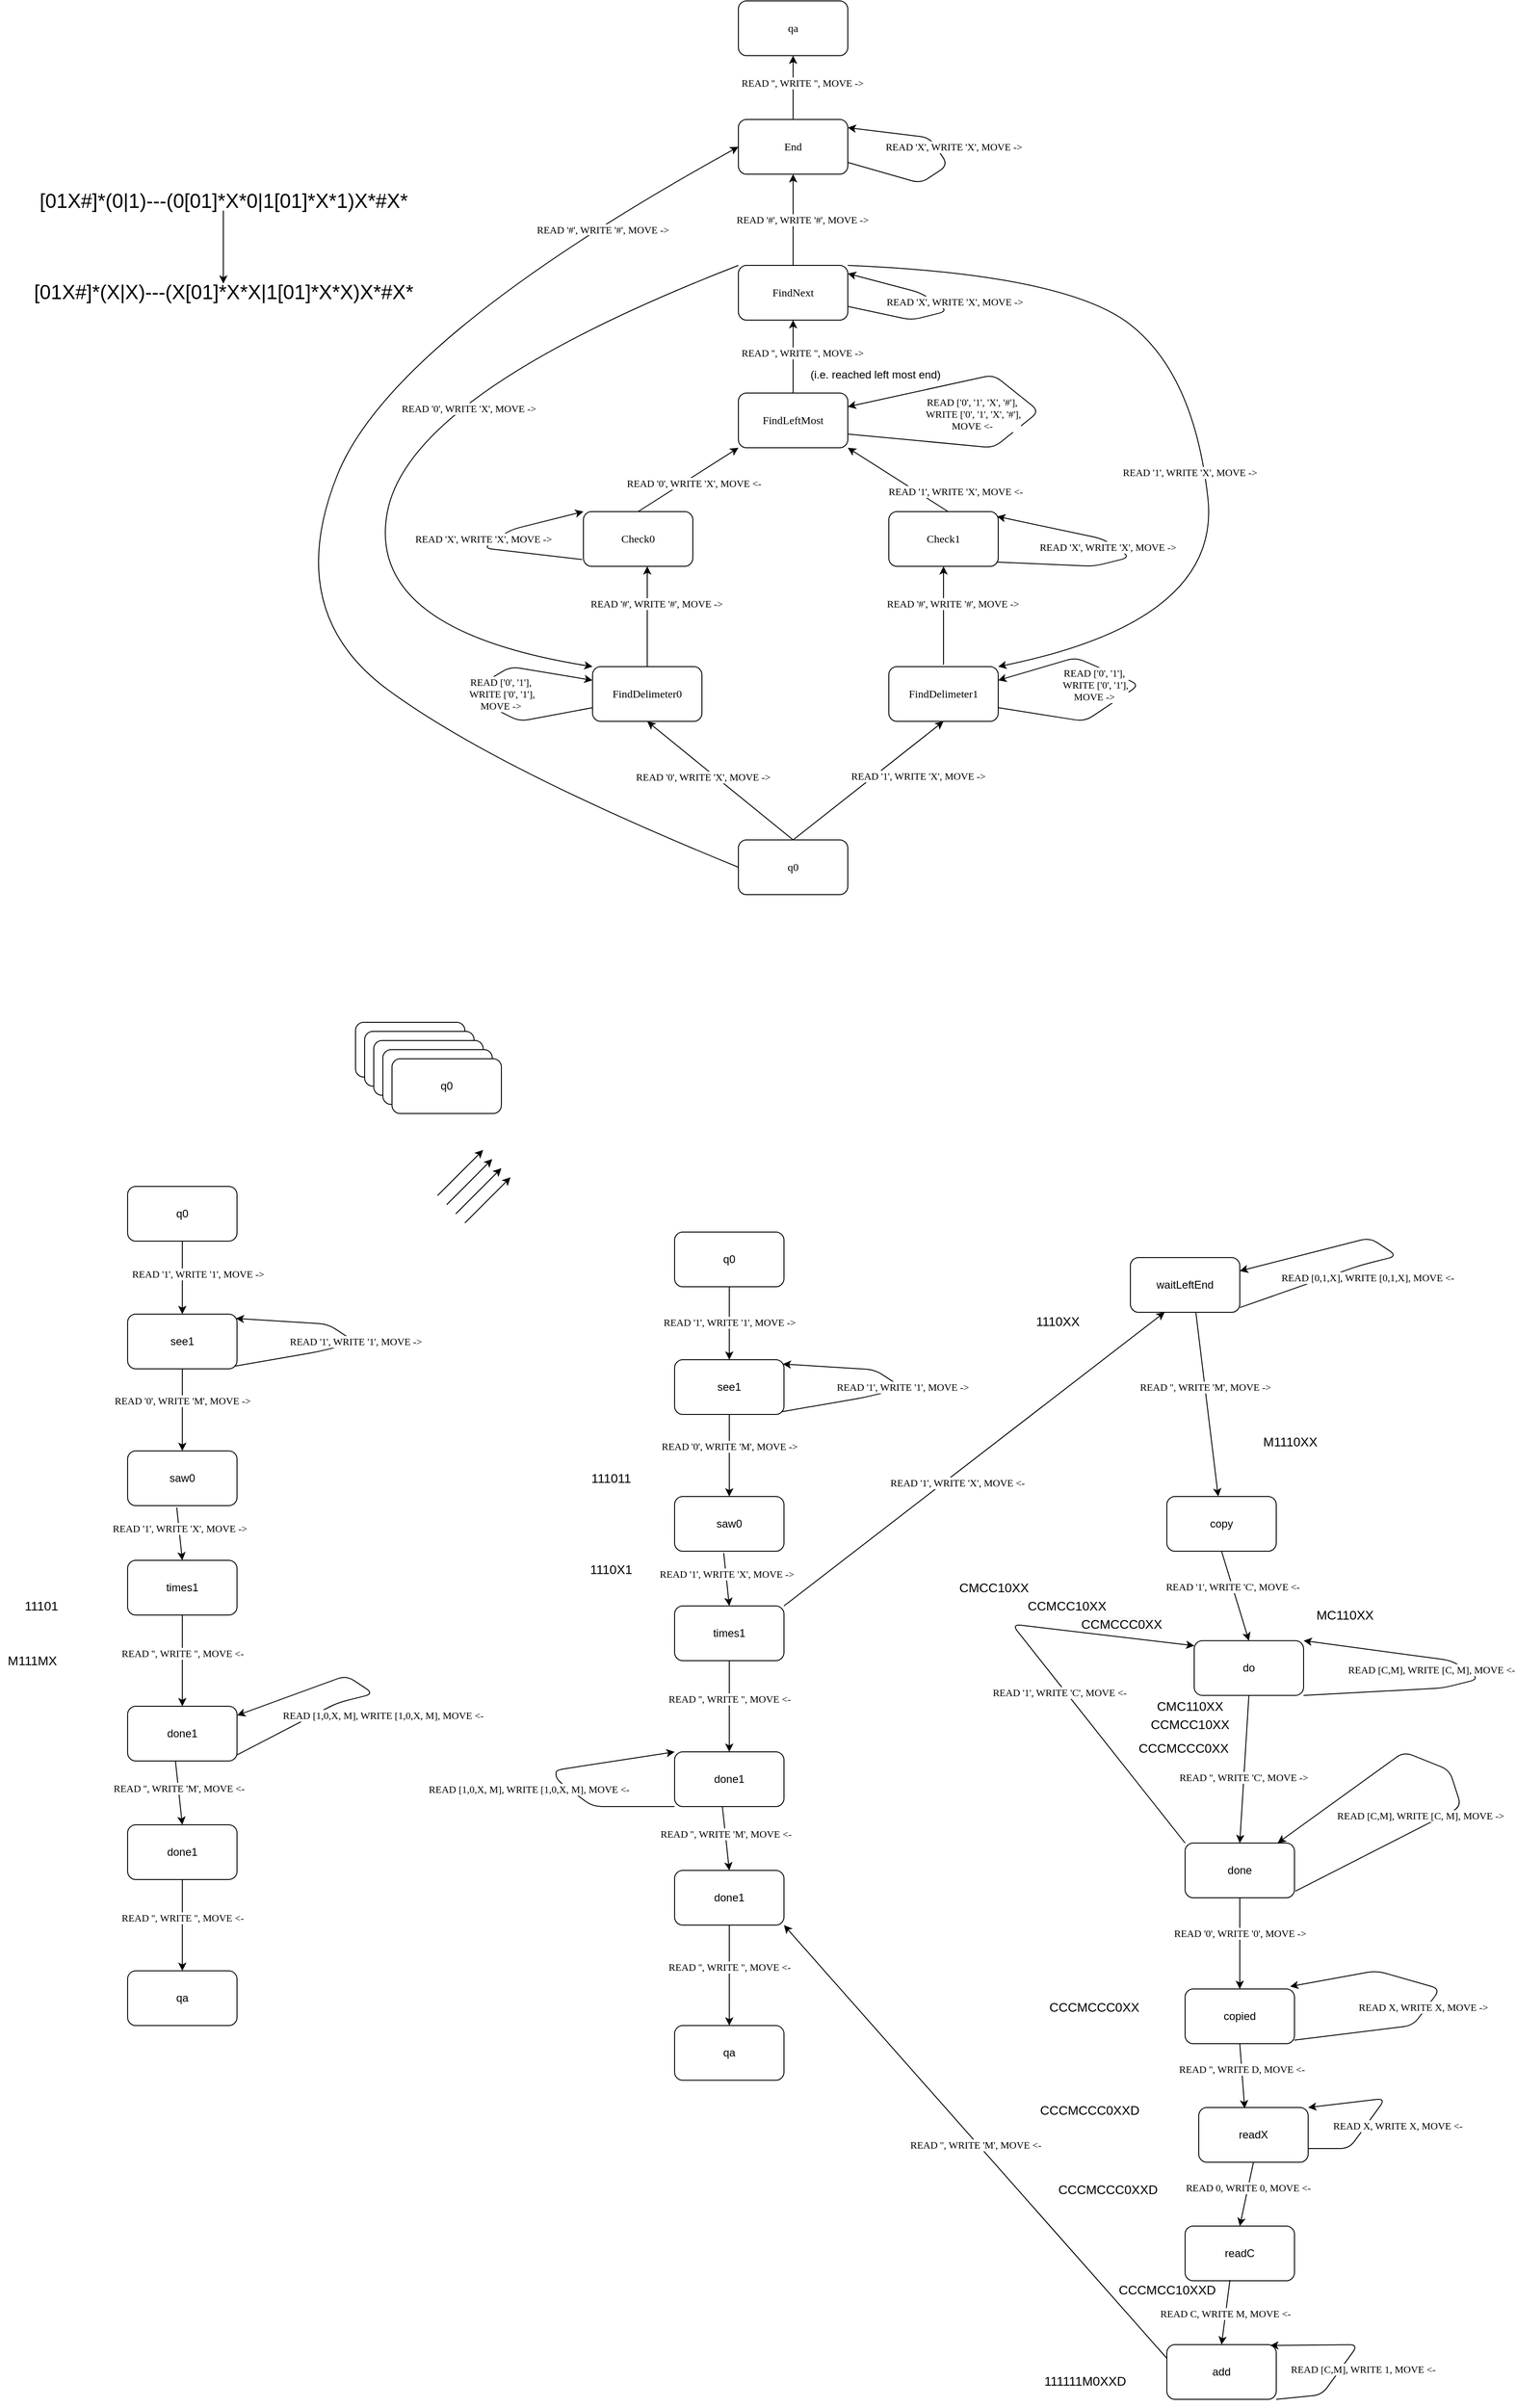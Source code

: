 <mxfile version="13.0.4" type="device"><diagram id="DDsUkFVLvAMPGCX2u9fw" name="Page-1"><mxGraphModel dx="2593" dy="1404" grid="1" gridSize="10" guides="1" tooltips="1" connect="1" arrows="1" fold="1" page="1" pageScale="1" pageWidth="850" pageHeight="1100" math="0" shadow="0"><root><mxCell id="0"/><mxCell id="1" parent="0"/><mxCell id="Tp_WeTMlj7UnCo23GEyF-49" value="&lt;font face=&quot;Lucida Console&quot;&gt;q0&lt;/font&gt;" style="rounded=1;whiteSpace=wrap;html=1;" parent="1" vertex="1"><mxGeometry x="80" y="980" width="120" height="60" as="geometry"/></mxCell><mxCell id="Tp_WeTMlj7UnCo23GEyF-50" value="" style="endArrow=classic;html=1;entryX=0.5;entryY=1;entryDx=0;entryDy=0;exitX=0.5;exitY=0;exitDx=0;exitDy=0;" parent="1" source="Tp_WeTMlj7UnCo23GEyF-49" target="Tp_WeTMlj7UnCo23GEyF-97" edge="1"><mxGeometry width="50" height="50" relative="1" as="geometry"><mxPoint x="150" y="1040" as="sourcePoint"/><mxPoint x="530" y="180" as="targetPoint"/></mxGeometry></mxCell><mxCell id="Tp_WeTMlj7UnCo23GEyF-51" value="&lt;span style=&quot;font-family: &amp;#34;lucida console&amp;#34;&quot;&gt;READ '0', WRITE 'X', MOVE -&amp;gt;&lt;/span&gt;" style="edgeLabel;html=1;align=center;verticalAlign=middle;resizable=0;points=[];" parent="Tp_WeTMlj7UnCo23GEyF-50" vertex="1" connectable="0"><mxGeometry x="0.457" y="1" relative="1" as="geometry"><mxPoint x="17.53" y="24.96" as="offset"/></mxGeometry></mxCell><mxCell id="Tp_WeTMlj7UnCo23GEyF-54" value="" style="endArrow=classic;html=1;entryX=0.5;entryY=1;entryDx=0;entryDy=0;" parent="1" target="Tp_WeTMlj7UnCo23GEyF-60" edge="1"><mxGeometry width="50" height="50" relative="1" as="geometry"><mxPoint x="305" y="788" as="sourcePoint"/><mxPoint x="298" y="690" as="targetPoint"/></mxGeometry></mxCell><mxCell id="Tp_WeTMlj7UnCo23GEyF-55" value="&lt;font face=&quot;Lucida Console&quot;&gt;READ '#', WRITE '#', MOVE -&amp;gt;&lt;/font&gt;" style="edgeLabel;html=1;align=center;verticalAlign=middle;resizable=0;points=[];" parent="Tp_WeTMlj7UnCo23GEyF-54" vertex="1" connectable="0"><mxGeometry x="0.457" y="1" relative="1" as="geometry"><mxPoint x="11" y="11" as="offset"/></mxGeometry></mxCell><mxCell id="Tp_WeTMlj7UnCo23GEyF-56" value="&lt;font face=&quot;Lucida Console&quot;&gt;FindDelimeter1&lt;/font&gt;" style="rounded=1;whiteSpace=wrap;html=1;" parent="1" vertex="1"><mxGeometry x="245" y="790" width="120" height="60" as="geometry"/></mxCell><mxCell id="Tp_WeTMlj7UnCo23GEyF-57" value="&lt;font face=&quot;Lucida Console&quot;&gt;Check0&lt;/font&gt;" style="rounded=1;whiteSpace=wrap;html=1;" parent="1" vertex="1"><mxGeometry x="-90" y="620" width="120" height="60" as="geometry"/></mxCell><mxCell id="Tp_WeTMlj7UnCo23GEyF-58" value="" style="endArrow=classic;html=1;entryX=0;entryY=1;entryDx=0;entryDy=0;exitX=0.5;exitY=0;exitDx=0;exitDy=0;" parent="1" source="Tp_WeTMlj7UnCo23GEyF-57" target="Tp_WeTMlj7UnCo23GEyF-79" edge="1"><mxGeometry width="50" height="50" relative="1" as="geometry"><mxPoint x="185" y="710" as="sourcePoint"/><mxPoint x="165" y="690" as="targetPoint"/></mxGeometry></mxCell><mxCell id="Tp_WeTMlj7UnCo23GEyF-59" value="&lt;font face=&quot;Lucida Console&quot;&gt;READ '0', WRITE 'X', MOVE &amp;lt;-&lt;/font&gt;" style="edgeLabel;html=1;align=center;verticalAlign=middle;resizable=0;points=[];" parent="Tp_WeTMlj7UnCo23GEyF-58" vertex="1" connectable="0"><mxGeometry x="0.457" y="1" relative="1" as="geometry"><mxPoint x="-19.04" y="20.73" as="offset"/></mxGeometry></mxCell><mxCell id="Tp_WeTMlj7UnCo23GEyF-60" value="&lt;font face=&quot;Lucida Console&quot;&gt;Check1&lt;/font&gt;" style="rounded=1;whiteSpace=wrap;html=1;" parent="1" vertex="1"><mxGeometry x="245" y="620" width="120" height="60" as="geometry"/></mxCell><mxCell id="Tp_WeTMlj7UnCo23GEyF-61" value="&lt;font face=&quot;Lucida Console&quot;&gt;qa&lt;/font&gt;" style="rounded=1;whiteSpace=wrap;html=1;" parent="1" vertex="1"><mxGeometry x="80" y="60" width="120" height="60" as="geometry"/></mxCell><mxCell id="Tp_WeTMlj7UnCo23GEyF-62" value="" style="endArrow=classic;html=1;entryX=0.5;entryY=1;entryDx=0;entryDy=0;exitX=0.5;exitY=0;exitDx=0;exitDy=0;" parent="1" source="Tp_WeTMlj7UnCo23GEyF-64" target="Tp_WeTMlj7UnCo23GEyF-61" edge="1"><mxGeometry width="50" height="50" relative="1" as="geometry"><mxPoint x="150" y="170" as="sourcePoint"/><mxPoint x="130" y="150" as="targetPoint"/></mxGeometry></mxCell><mxCell id="Tp_WeTMlj7UnCo23GEyF-63" value="&lt;font face=&quot;Lucida Console&quot;&gt;READ '', WRITE '', MOVE -&amp;gt;&lt;/font&gt;" style="edgeLabel;html=1;align=center;verticalAlign=middle;resizable=0;points=[];" parent="Tp_WeTMlj7UnCo23GEyF-62" vertex="1" connectable="0"><mxGeometry x="0.457" y="1" relative="1" as="geometry"><mxPoint x="11" y="11" as="offset"/></mxGeometry></mxCell><mxCell id="Tp_WeTMlj7UnCo23GEyF-64" value="&lt;font face=&quot;Lucida Console&quot;&gt;End&lt;/font&gt;" style="rounded=1;whiteSpace=wrap;html=1;" parent="1" vertex="1"><mxGeometry x="80" y="190" width="120" height="60" as="geometry"/></mxCell><mxCell id="Tp_WeTMlj7UnCo23GEyF-71" value="" style="endArrow=classic;html=1;entryX=1;entryY=0.15;entryDx=0;entryDy=0;entryPerimeter=0;" parent="1" source="Tp_WeTMlj7UnCo23GEyF-64" target="Tp_WeTMlj7UnCo23GEyF-64" edge="1"><mxGeometry width="50" height="50" relative="1" as="geometry"><mxPoint x="210" y="240" as="sourcePoint"/><mxPoint x="320" y="190" as="targetPoint"/><Array as="points"><mxPoint x="280" y="260"/><mxPoint x="310" y="240"/><mxPoint x="290" y="210"/></Array></mxGeometry></mxCell><mxCell id="Tp_WeTMlj7UnCo23GEyF-72" value="&lt;font face=&quot;Lucida Console&quot;&gt;READ 'X', WRITE 'X', MOVE -&amp;gt;&lt;/font&gt;" style="edgeLabel;html=1;align=center;verticalAlign=middle;resizable=0;points=[];" parent="Tp_WeTMlj7UnCo23GEyF-71" vertex="1" connectable="0"><mxGeometry x="0.457" y="1" relative="1" as="geometry"><mxPoint x="49.33" y="11.65" as="offset"/></mxGeometry></mxCell><mxCell id="Tp_WeTMlj7UnCo23GEyF-73" value="&lt;font face=&quot;Lucida Console&quot;&gt;FindNext&lt;/font&gt;" style="rounded=1;whiteSpace=wrap;html=1;" parent="1" vertex="1"><mxGeometry x="80" y="350" width="120" height="60" as="geometry"/></mxCell><mxCell id="Tp_WeTMlj7UnCo23GEyF-74" value="" style="endArrow=classic;html=1;entryX=1;entryY=0.15;entryDx=0;entryDy=0;entryPerimeter=0;exitX=1;exitY=0.75;exitDx=0;exitDy=0;" parent="1" source="Tp_WeTMlj7UnCo23GEyF-73" target="Tp_WeTMlj7UnCo23GEyF-73" edge="1"><mxGeometry width="50" height="50" relative="1" as="geometry"><mxPoint x="210" y="400" as="sourcePoint"/><mxPoint x="320" y="350" as="targetPoint"/><Array as="points"><mxPoint x="270" y="410"/><mxPoint x="310" y="400"/><mxPoint x="280" y="380"/></Array></mxGeometry></mxCell><mxCell id="Tp_WeTMlj7UnCo23GEyF-75" value="&lt;font face=&quot;Lucida Console&quot;&gt;READ 'X', WRITE 'X', MOVE -&amp;gt;&lt;/font&gt;" style="edgeLabel;html=1;align=center;verticalAlign=middle;resizable=0;points=[];" parent="Tp_WeTMlj7UnCo23GEyF-74" vertex="1" connectable="0"><mxGeometry x="0.457" y="1" relative="1" as="geometry"><mxPoint x="55.78" y="13.69" as="offset"/></mxGeometry></mxCell><mxCell id="Tp_WeTMlj7UnCo23GEyF-76" value="" style="endArrow=classic;html=1;entryX=0.5;entryY=1;entryDx=0;entryDy=0;exitX=0.5;exitY=0;exitDx=0;exitDy=0;" parent="1" source="Tp_WeTMlj7UnCo23GEyF-73" target="Tp_WeTMlj7UnCo23GEyF-64" edge="1"><mxGeometry width="50" height="50" relative="1" as="geometry"><mxPoint x="149.5" y="340" as="sourcePoint"/><mxPoint x="149.5" y="270" as="targetPoint"/></mxGeometry></mxCell><mxCell id="Tp_WeTMlj7UnCo23GEyF-77" value="&lt;font face=&quot;Lucida Console&quot;&gt;READ '#', WRITE '#', MOVE -&amp;gt;&lt;/font&gt;" style="edgeLabel;html=1;align=center;verticalAlign=middle;resizable=0;points=[];" parent="Tp_WeTMlj7UnCo23GEyF-76" vertex="1" connectable="0"><mxGeometry x="0.457" y="1" relative="1" as="geometry"><mxPoint x="11" y="23" as="offset"/></mxGeometry></mxCell><mxCell id="Tp_WeTMlj7UnCo23GEyF-90" value="" style="edgeStyle=orthogonalEdgeStyle;rounded=0;orthogonalLoop=1;jettySize=auto;html=1;" parent="1" source="Tp_WeTMlj7UnCo23GEyF-78" target="Tp_WeTMlj7UnCo23GEyF-89" edge="1"><mxGeometry relative="1" as="geometry"/></mxCell><mxCell id="Tp_WeTMlj7UnCo23GEyF-78" value="&lt;font style=&quot;font-size: 22px&quot;&gt;[01X#]*(0|1)---(0[01]*X*0|1[01]*X*1)X*#X*&lt;/font&gt;" style="text;html=1;align=center;verticalAlign=middle;resizable=0;points=[];autosize=1;" parent="1" vertex="1"><mxGeometry x="-695" y="270" width="420" height="20" as="geometry"/></mxCell><mxCell id="Tp_WeTMlj7UnCo23GEyF-89" value="&lt;font style=&quot;font-size: 22px&quot;&gt;[01X#]*(X|X)---(X[01]*X*X|1[01]*X*X)X*#X*&lt;/font&gt;" style="text;html=1;align=center;verticalAlign=middle;resizable=0;points=[];autosize=1;" parent="1" vertex="1"><mxGeometry x="-700" y="370" width="430" height="20" as="geometry"/></mxCell><mxCell id="Tp_WeTMlj7UnCo23GEyF-79" value="&lt;font face=&quot;Lucida Console&quot;&gt;FindLeftMost&lt;/font&gt;" style="rounded=1;whiteSpace=wrap;html=1;" parent="1" vertex="1"><mxGeometry x="80" y="490" width="120" height="60" as="geometry"/></mxCell><mxCell id="Tp_WeTMlj7UnCo23GEyF-80" value="" style="endArrow=classic;html=1;entryX=0.5;entryY=1;entryDx=0;entryDy=0;exitX=0.5;exitY=0;exitDx=0;exitDy=0;" parent="1" source="Tp_WeTMlj7UnCo23GEyF-79" target="Tp_WeTMlj7UnCo23GEyF-73" edge="1"><mxGeometry width="50" height="50" relative="1" as="geometry"><mxPoint x="149" y="470" as="sourcePoint"/><mxPoint x="149.29" y="410" as="targetPoint"/></mxGeometry></mxCell><mxCell id="Tp_WeTMlj7UnCo23GEyF-81" value="&lt;font face=&quot;Lucida Console&quot;&gt;READ '', WRITE '', MOVE -&amp;gt;&lt;/font&gt;" style="edgeLabel;html=1;align=center;verticalAlign=middle;resizable=0;points=[];" parent="Tp_WeTMlj7UnCo23GEyF-80" vertex="1" connectable="0"><mxGeometry x="0.457" y="1" relative="1" as="geometry"><mxPoint x="11" y="14.29" as="offset"/></mxGeometry></mxCell><mxCell id="Tp_WeTMlj7UnCo23GEyF-82" value="" style="endArrow=classic;html=1;entryX=1;entryY=0.25;entryDx=0;entryDy=0;exitX=1;exitY=0.75;exitDx=0;exitDy=0;" parent="1" source="Tp_WeTMlj7UnCo23GEyF-79" target="Tp_WeTMlj7UnCo23GEyF-79" edge="1"><mxGeometry width="50" height="50" relative="1" as="geometry"><mxPoint x="210" y="531" as="sourcePoint"/><mxPoint x="280" y="480" as="targetPoint"/><Array as="points"><mxPoint x="360" y="550"/><mxPoint x="410" y="510"/><mxPoint x="360" y="470"/></Array></mxGeometry></mxCell><mxCell id="Tp_WeTMlj7UnCo23GEyF-83" value="&lt;font face=&quot;Lucida Console&quot;&gt;READ ['0', '1', 'X', '#'],&lt;br&gt;&amp;nbsp;WRITE&amp;nbsp;&lt;/font&gt;&lt;span style=&quot;font-family: &amp;#34;lucida console&amp;#34;&quot;&gt;['0', '1', 'X', '#'],&lt;br&gt;&lt;/span&gt;&lt;font face=&quot;Lucida Console&quot;&gt;MOVE &amp;lt;-&lt;/font&gt;" style="edgeLabel;html=1;align=center;verticalAlign=middle;resizable=0;points=[];" parent="Tp_WeTMlj7UnCo23GEyF-82" vertex="1" connectable="0"><mxGeometry x="0.457" y="1" relative="1" as="geometry"><mxPoint x="14.99" y="33.26" as="offset"/></mxGeometry></mxCell><mxCell id="Tp_WeTMlj7UnCo23GEyF-84" value="(i.e. reached left most end)" style="text;html=1;align=center;verticalAlign=middle;resizable=0;points=[];autosize=1;" parent="1" vertex="1"><mxGeometry x="150" y="460" width="160" height="20" as="geometry"/></mxCell><mxCell id="Tp_WeTMlj7UnCo23GEyF-85" value="" style="endArrow=classic;html=1;entryX=1;entryY=1;entryDx=0;entryDy=0;exitX=0.542;exitY=0;exitDx=0;exitDy=0;exitPerimeter=0;" parent="1" source="Tp_WeTMlj7UnCo23GEyF-60" target="Tp_WeTMlj7UnCo23GEyF-79" edge="1"><mxGeometry width="50" height="50" relative="1" as="geometry"><mxPoint x="330" y="610" as="sourcePoint"/><mxPoint x="100" y="550" as="targetPoint"/></mxGeometry></mxCell><mxCell id="Tp_WeTMlj7UnCo23GEyF-86" value="&lt;font face=&quot;Lucida Console&quot;&gt;READ '1', WRITE 'X', MOVE &amp;lt;-&lt;/font&gt;" style="edgeLabel;html=1;align=center;verticalAlign=middle;resizable=0;points=[];" parent="Tp_WeTMlj7UnCo23GEyF-85" vertex="1" connectable="0"><mxGeometry x="0.457" y="1" relative="1" as="geometry"><mxPoint x="88.44" y="27.49" as="offset"/></mxGeometry></mxCell><mxCell id="Tp_WeTMlj7UnCo23GEyF-91" value="" style="endArrow=classic;html=1;entryX=0.99;entryY=0.089;entryDx=0;entryDy=0;entryPerimeter=0;exitX=0.986;exitY=0.922;exitDx=0;exitDy=0;exitPerimeter=0;" parent="1" source="Tp_WeTMlj7UnCo23GEyF-60" target="Tp_WeTMlj7UnCo23GEyF-60" edge="1"><mxGeometry width="50" height="50" relative="1" as="geometry"><mxPoint x="410" y="670" as="sourcePoint"/><mxPoint x="410" y="629" as="targetPoint"/><Array as="points"><mxPoint x="470" y="680"/><mxPoint x="510" y="670"/><mxPoint x="480" y="650"/></Array></mxGeometry></mxCell><mxCell id="Tp_WeTMlj7UnCo23GEyF-92" value="&lt;font face=&quot;Lucida Console&quot;&gt;READ 'X', WRITE 'X', MOVE -&amp;gt;&lt;/font&gt;" style="edgeLabel;html=1;align=center;verticalAlign=middle;resizable=0;points=[];" parent="Tp_WeTMlj7UnCo23GEyF-91" vertex="1" connectable="0"><mxGeometry x="0.457" y="1" relative="1" as="geometry"><mxPoint x="40.27" y="15.11" as="offset"/></mxGeometry></mxCell><mxCell id="Tp_WeTMlj7UnCo23GEyF-93" value="" style="endArrow=classic;html=1;entryX=0;entryY=0;entryDx=0;entryDy=0;exitX=-0.012;exitY=0.875;exitDx=0;exitDy=0;exitPerimeter=0;" parent="1" source="Tp_WeTMlj7UnCo23GEyF-57" target="Tp_WeTMlj7UnCo23GEyF-57" edge="1"><mxGeometry width="50" height="50" relative="1" as="geometry"><mxPoint x="-250.0" y="659.98" as="sourcePoint"/><mxPoint x="-249.52" y="610.0" as="targetPoint"/><Array as="points"><mxPoint x="-200" y="660"/><mxPoint x="-170" y="640"/></Array></mxGeometry></mxCell><mxCell id="Tp_WeTMlj7UnCo23GEyF-94" value="&lt;font face=&quot;Lucida Console&quot;&gt;READ 'X', WRITE 'X', MOVE -&amp;gt;&lt;/font&gt;" style="edgeLabel;html=1;align=center;verticalAlign=middle;resizable=0;points=[];" parent="Tp_WeTMlj7UnCo23GEyF-93" vertex="1" connectable="0"><mxGeometry x="0.457" y="1" relative="1" as="geometry"><mxPoint x="-49.69" y="15.95" as="offset"/></mxGeometry></mxCell><mxCell id="Tp_WeTMlj7UnCo23GEyF-95" value="" style="endArrow=classic;html=1;exitX=0.5;exitY=0;exitDx=0;exitDy=0;" parent="1" source="Tp_WeTMlj7UnCo23GEyF-97" edge="1"><mxGeometry width="50" height="50" relative="1" as="geometry"><mxPoint x="140" y="780" as="sourcePoint"/><mxPoint x="-20" y="680" as="targetPoint"/></mxGeometry></mxCell><mxCell id="Tp_WeTMlj7UnCo23GEyF-96" value="&lt;font face=&quot;Lucida Console&quot;&gt;READ '#', WRITE '#', MOVE -&amp;gt;&lt;/font&gt;" style="edgeLabel;html=1;align=center;verticalAlign=middle;resizable=0;points=[];" parent="Tp_WeTMlj7UnCo23GEyF-95" vertex="1" connectable="0"><mxGeometry x="0.457" y="1" relative="1" as="geometry"><mxPoint x="11" y="11" as="offset"/></mxGeometry></mxCell><mxCell id="Tp_WeTMlj7UnCo23GEyF-97" value="&lt;span style=&quot;font-family: &amp;#34;lucida console&amp;#34;&quot;&gt;FindDelimeter0&lt;/span&gt;" style="rounded=1;whiteSpace=wrap;html=1;" parent="1" vertex="1"><mxGeometry x="-80" y="790" width="120" height="60" as="geometry"/></mxCell><mxCell id="Tp_WeTMlj7UnCo23GEyF-101" value="" style="curved=1;endArrow=classic;html=1;entryX=0;entryY=0;entryDx=0;entryDy=0;exitX=0;exitY=0;exitDx=0;exitDy=0;" parent="1" source="Tp_WeTMlj7UnCo23GEyF-73" target="Tp_WeTMlj7UnCo23GEyF-97" edge="1"><mxGeometry width="50" height="50" relative="1" as="geometry"><mxPoint x="-370" y="590" as="sourcePoint"/><mxPoint x="110" y="1105" as="targetPoint"/><Array as="points"><mxPoint x="-280" y="490"/><mxPoint x="-330" y="750"/></Array></mxGeometry></mxCell><mxCell id="Tp_WeTMlj7UnCo23GEyF-116" value="&lt;span style=&quot;font-family: &amp;#34;lucida console&amp;#34;&quot;&gt;READ '0', WRITE 'X', MOVE -&amp;gt;&lt;/span&gt;" style="edgeLabel;html=1;align=center;verticalAlign=middle;resizable=0;points=[];" parent="Tp_WeTMlj7UnCo23GEyF-101" vertex="1" connectable="0"><mxGeometry x="-0.262" y="39" relative="1" as="geometry"><mxPoint as="offset"/></mxGeometry></mxCell><mxCell id="Tp_WeTMlj7UnCo23GEyF-104" value="" style="endArrow=classic;html=1;entryX=1;entryY=0.25;entryDx=0;entryDy=0;exitX=1;exitY=0.75;exitDx=0;exitDy=0;" parent="1" source="Tp_WeTMlj7UnCo23GEyF-56" target="Tp_WeTMlj7UnCo23GEyF-56" edge="1"><mxGeometry width="50" height="50" relative="1" as="geometry"><mxPoint x="370.0" y="835.0" as="sourcePoint"/><mxPoint x="370.0" y="805.0" as="targetPoint"/><Array as="points"><mxPoint x="460" y="850"/><mxPoint x="520" y="810"/><mxPoint x="450" y="780"/></Array></mxGeometry></mxCell><mxCell id="Tp_WeTMlj7UnCo23GEyF-105" value="&lt;font face=&quot;Lucida Console&quot;&gt;READ ['0', '1'],&lt;br&gt;&amp;nbsp;WRITE&amp;nbsp;&lt;/font&gt;&lt;span style=&quot;font-family: &amp;#34;lucida console&amp;#34;&quot;&gt;['0', '1'],&lt;br&gt;&lt;/span&gt;&lt;font face=&quot;Lucida Console&quot;&gt;MOVE -&amp;gt;&lt;/font&gt;" style="edgeLabel;html=1;align=center;verticalAlign=middle;resizable=0;points=[];" parent="Tp_WeTMlj7UnCo23GEyF-104" vertex="1" connectable="0"><mxGeometry x="0.457" y="1" relative="1" as="geometry"><mxPoint x="18.61" y="28.31" as="offset"/></mxGeometry></mxCell><mxCell id="Tp_WeTMlj7UnCo23GEyF-106" value="" style="endArrow=classic;html=1;entryX=0;entryY=0.25;entryDx=0;entryDy=0;exitX=0;exitY=0.75;exitDx=0;exitDy=0;" parent="1" source="Tp_WeTMlj7UnCo23GEyF-97" target="Tp_WeTMlj7UnCo23GEyF-97" edge="1"><mxGeometry width="50" height="50" relative="1" as="geometry"><mxPoint x="-305" y="835" as="sourcePoint"/><mxPoint x="-305.96" y="799" as="targetPoint"/><Array as="points"><mxPoint x="-160" y="850"/><mxPoint x="-220" y="820"/><mxPoint x="-170" y="790"/></Array></mxGeometry></mxCell><mxCell id="Tp_WeTMlj7UnCo23GEyF-107" value="&lt;font face=&quot;Lucida Console&quot;&gt;READ ['0', '1'],&lt;br&gt;&amp;nbsp;WRITE&amp;nbsp;&lt;/font&gt;&lt;span style=&quot;font-family: &amp;#34;lucida console&amp;#34;&quot;&gt;['0', '1'],&lt;br&gt;&lt;/span&gt;&lt;font face=&quot;Lucida Console&quot;&gt;MOVE -&amp;gt;&lt;/font&gt;" style="edgeLabel;html=1;align=center;verticalAlign=middle;resizable=0;points=[];" parent="Tp_WeTMlj7UnCo23GEyF-106" vertex="1" connectable="0"><mxGeometry x="0.457" y="1" relative="1" as="geometry"><mxPoint x="-21.09" y="29.17" as="offset"/></mxGeometry></mxCell><mxCell id="Tp_WeTMlj7UnCo23GEyF-109" value="" style="endArrow=classic;html=1;entryX=0.5;entryY=1;entryDx=0;entryDy=0;exitX=0.5;exitY=0;exitDx=0;exitDy=0;" parent="1" source="Tp_WeTMlj7UnCo23GEyF-49" target="Tp_WeTMlj7UnCo23GEyF-56" edge="1"><mxGeometry width="50" height="50" relative="1" as="geometry"><mxPoint x="150" y="990.0" as="sourcePoint"/><mxPoint x="-10" y="860.0" as="targetPoint"/></mxGeometry></mxCell><mxCell id="Tp_WeTMlj7UnCo23GEyF-110" value="&lt;span style=&quot;font-family: &amp;#34;lucida console&amp;#34;&quot;&gt;READ '1', WRITE 'X', MOVE -&amp;gt;&lt;/span&gt;" style="edgeLabel;html=1;align=center;verticalAlign=middle;resizable=0;points=[];" parent="Tp_WeTMlj7UnCo23GEyF-109" vertex="1" connectable="0"><mxGeometry x="0.457" y="1" relative="1" as="geometry"><mxPoint x="17.53" y="24.96" as="offset"/></mxGeometry></mxCell><mxCell id="Tp_WeTMlj7UnCo23GEyF-117" value="" style="curved=1;endArrow=classic;html=1;exitX=1;exitY=0;exitDx=0;exitDy=0;entryX=1;entryY=0;entryDx=0;entryDy=0;" parent="1" source="Tp_WeTMlj7UnCo23GEyF-73" target="Tp_WeTMlj7UnCo23GEyF-56" edge="1"><mxGeometry width="50" height="50" relative="1" as="geometry"><mxPoint x="540" y="400" as="sourcePoint"/><mxPoint x="375" y="775" as="targetPoint"/><Array as="points"><mxPoint x="440" y="360"/><mxPoint x="580" y="470"/><mxPoint x="610" y="740"/></Array></mxGeometry></mxCell><mxCell id="Tp_WeTMlj7UnCo23GEyF-119" value="&lt;span style=&quot;font-family: &amp;#34;lucida console&amp;#34;&quot;&gt;READ '1', WRITE 'X', MOVE -&amp;gt;&lt;/span&gt;" style="edgeLabel;html=1;align=center;verticalAlign=middle;resizable=0;points=[];" parent="Tp_WeTMlj7UnCo23GEyF-117" vertex="1" connectable="0"><mxGeometry x="0.029" y="1" relative="1" as="geometry"><mxPoint x="-13.33" y="42.45" as="offset"/></mxGeometry></mxCell><mxCell id="Tp_WeTMlj7UnCo23GEyF-121" value="" style="curved=1;endArrow=classic;html=1;entryX=0;entryY=0.5;entryDx=0;entryDy=0;exitX=0;exitY=0.5;exitDx=0;exitDy=0;" parent="1" source="Tp_WeTMlj7UnCo23GEyF-49" target="Tp_WeTMlj7UnCo23GEyF-64" edge="1"><mxGeometry width="50" height="50" relative="1" as="geometry"><mxPoint x="-70" y="800" as="sourcePoint"/><mxPoint x="90" y="360" as="targetPoint"/><Array as="points"><mxPoint x="-190" y="900"/><mxPoint x="-420" y="730"/><mxPoint x="-300" y="430"/></Array></mxGeometry></mxCell><mxCell id="Tp_WeTMlj7UnCo23GEyF-123" value="&lt;span style=&quot;font-family: &amp;#34;lucida console&amp;#34; ; font-size: 11px ; background-color: rgb(255 , 255 , 255)&quot;&gt;READ '#', WRITE '#', MOVE -&amp;gt;&lt;/span&gt;" style="text;html=1;align=center;verticalAlign=middle;resizable=0;points=[];autosize=1;" parent="1" vertex="1"><mxGeometry x="-169" y="301" width="200" height="20" as="geometry"/></mxCell><mxCell id="-BdteAm1Tg1h4JMU64Iu-1" value="q0" style="rounded=1;whiteSpace=wrap;html=1;" vertex="1" parent="1"><mxGeometry x="-340" y="1180" width="120" height="60" as="geometry"/></mxCell><mxCell id="-BdteAm1Tg1h4JMU64Iu-2" value="" style="endArrow=classic;html=1;" edge="1" parent="1"><mxGeometry width="50" height="50" relative="1" as="geometry"><mxPoint x="-250" y="1370" as="sourcePoint"/><mxPoint x="-200" y="1320" as="targetPoint"/></mxGeometry></mxCell><mxCell id="-BdteAm1Tg1h4JMU64Iu-3" value="q0" style="rounded=1;whiteSpace=wrap;html=1;" vertex="1" parent="1"><mxGeometry x="-330" y="1190" width="120" height="60" as="geometry"/></mxCell><mxCell id="-BdteAm1Tg1h4JMU64Iu-4" value="q0" style="rounded=1;whiteSpace=wrap;html=1;" vertex="1" parent="1"><mxGeometry x="-320" y="1200" width="120" height="60" as="geometry"/></mxCell><mxCell id="-BdteAm1Tg1h4JMU64Iu-5" value="q0" style="rounded=1;whiteSpace=wrap;html=1;" vertex="1" parent="1"><mxGeometry x="-310" y="1210" width="120" height="60" as="geometry"/></mxCell><mxCell id="-BdteAm1Tg1h4JMU64Iu-6" value="q0" style="rounded=1;whiteSpace=wrap;html=1;" vertex="1" parent="1"><mxGeometry x="-300" y="1220" width="120" height="60" as="geometry"/></mxCell><mxCell id="-BdteAm1Tg1h4JMU64Iu-7" value="saw0" style="rounded=1;whiteSpace=wrap;html=1;" vertex="1" parent="1"><mxGeometry x="-590" y="1650" width="120" height="60" as="geometry"/></mxCell><mxCell id="-BdteAm1Tg1h4JMU64Iu-8" value="see1" style="rounded=1;whiteSpace=wrap;html=1;" vertex="1" parent="1"><mxGeometry x="-590" y="1500" width="120" height="60" as="geometry"/></mxCell><mxCell id="-BdteAm1Tg1h4JMU64Iu-9" value="q0" style="rounded=1;whiteSpace=wrap;html=1;" vertex="1" parent="1"><mxGeometry x="-590" y="1360" width="120" height="60" as="geometry"/></mxCell><mxCell id="-BdteAm1Tg1h4JMU64Iu-10" value="" style="endArrow=classic;html=1;" edge="1" parent="1"><mxGeometry width="50" height="50" relative="1" as="geometry"><mxPoint x="-240" y="1380" as="sourcePoint"/><mxPoint x="-190" y="1330" as="targetPoint"/></mxGeometry></mxCell><mxCell id="-BdteAm1Tg1h4JMU64Iu-11" value="" style="endArrow=classic;html=1;" edge="1" parent="1"><mxGeometry width="50" height="50" relative="1" as="geometry"><mxPoint x="-230" y="1390" as="sourcePoint"/><mxPoint x="-180" y="1340" as="targetPoint"/></mxGeometry></mxCell><mxCell id="-BdteAm1Tg1h4JMU64Iu-12" value="" style="endArrow=classic;html=1;" edge="1" parent="1"><mxGeometry width="50" height="50" relative="1" as="geometry"><mxPoint x="-220" y="1400" as="sourcePoint"/><mxPoint x="-170" y="1350" as="targetPoint"/></mxGeometry></mxCell><mxCell id="-BdteAm1Tg1h4JMU64Iu-13" value="" style="endArrow=classic;html=1;exitX=1;exitY=0;exitDx=0;exitDy=0;entryX=0.314;entryY=0.997;entryDx=0;entryDy=0;entryPerimeter=0;" edge="1" parent="1" source="-BdteAm1Tg1h4JMU64Iu-45" target="-BdteAm1Tg1h4JMU64Iu-65"><mxGeometry width="50" height="50" relative="1" as="geometry"><mxPoint x="260" y="1760" as="sourcePoint"/><mxPoint x="510" y="1510" as="targetPoint"/></mxGeometry></mxCell><mxCell id="-BdteAm1Tg1h4JMU64Iu-63" value="&lt;span style=&quot;font-family: &amp;#34;lucida console&amp;#34;&quot;&gt;READ '1', WRITE 'X', MOVE &amp;lt;-&lt;/span&gt;" style="edgeLabel;html=1;align=center;verticalAlign=middle;resizable=0;points=[];" vertex="1" connectable="0" parent="-BdteAm1Tg1h4JMU64Iu-13"><mxGeometry x="-0.224" y="-2" relative="1" as="geometry"><mxPoint x="26.51" y="-11.45" as="offset"/></mxGeometry></mxCell><mxCell id="-BdteAm1Tg1h4JMU64Iu-15" value="" style="endArrow=classic;html=1;exitX=0.5;exitY=1;exitDx=0;exitDy=0;entryX=0.5;entryY=0;entryDx=0;entryDy=0;" edge="1" parent="1" source="-BdteAm1Tg1h4JMU64Iu-9" target="-BdteAm1Tg1h4JMU64Iu-8"><mxGeometry width="50" height="50" relative="1" as="geometry"><mxPoint x="-190" y="1430" as="sourcePoint"/><mxPoint x="-530" y="1490" as="targetPoint"/></mxGeometry></mxCell><mxCell id="-BdteAm1Tg1h4JMU64Iu-16" value="" style="endArrow=classic;html=1;entryX=0.989;entryY=0.079;entryDx=0;entryDy=0;entryPerimeter=0;exitX=0.977;exitY=0.952;exitDx=0;exitDy=0;exitPerimeter=0;" edge="1" parent="1" source="-BdteAm1Tg1h4JMU64Iu-8" target="-BdteAm1Tg1h4JMU64Iu-8"><mxGeometry width="50" height="50" relative="1" as="geometry"><mxPoint x="-450" y="1526" as="sourcePoint"/><mxPoint x="-450" y="1490.0" as="targetPoint"/><Array as="points"><mxPoint x="-380" y="1541"/><mxPoint x="-340" y="1531"/><mxPoint x="-370" y="1511"/></Array></mxGeometry></mxCell><mxCell id="-BdteAm1Tg1h4JMU64Iu-17" value="&lt;font face=&quot;Lucida Console&quot;&gt;READ '1', WRITE '1', MOVE -&amp;gt;&lt;/font&gt;" style="edgeLabel;html=1;align=center;verticalAlign=middle;resizable=0;points=[];" vertex="1" connectable="0" parent="-BdteAm1Tg1h4JMU64Iu-16"><mxGeometry x="0.457" y="1" relative="1" as="geometry"><mxPoint x="57.62" y="19.7" as="offset"/></mxGeometry></mxCell><mxCell id="-BdteAm1Tg1h4JMU64Iu-18" value="" style="endArrow=classic;html=1;exitX=0.5;exitY=1;exitDx=0;exitDy=0;entryX=0.5;entryY=0;entryDx=0;entryDy=0;" edge="1" parent="1" source="-BdteAm1Tg1h4JMU64Iu-8" target="-BdteAm1Tg1h4JMU64Iu-7"><mxGeometry width="50" height="50" relative="1" as="geometry"><mxPoint x="-230" y="1570" as="sourcePoint"/><mxPoint x="-180" y="1520" as="targetPoint"/></mxGeometry></mxCell><mxCell id="-BdteAm1Tg1h4JMU64Iu-19" value="&lt;span style=&quot;font-family: &amp;#34;lucida console&amp;#34;&quot;&gt;READ '0', WRITE 'M', MOVE -&amp;gt;&lt;/span&gt;" style="edgeLabel;html=1;align=center;verticalAlign=middle;resizable=0;points=[];" vertex="1" connectable="0" parent="-BdteAm1Tg1h4JMU64Iu-18"><mxGeometry x="-0.217" relative="1" as="geometry"><mxPoint as="offset"/></mxGeometry></mxCell><mxCell id="-BdteAm1Tg1h4JMU64Iu-20" value="times1" style="rounded=1;whiteSpace=wrap;html=1;" vertex="1" parent="1"><mxGeometry x="-590" y="1770" width="120" height="60" as="geometry"/></mxCell><mxCell id="-BdteAm1Tg1h4JMU64Iu-21" value="" style="endArrow=classic;html=1;exitX=0.449;exitY=1.032;exitDx=0;exitDy=0;entryX=0.5;entryY=0;entryDx=0;entryDy=0;exitPerimeter=0;" edge="1" parent="1" target="-BdteAm1Tg1h4JMU64Iu-20" source="-BdteAm1Tg1h4JMU64Iu-7"><mxGeometry width="50" height="50" relative="1" as="geometry"><mxPoint x="-520" y="1680" as="sourcePoint"/><mxPoint x="-170" y="1670" as="targetPoint"/></mxGeometry></mxCell><mxCell id="-BdteAm1Tg1h4JMU64Iu-22" value="&lt;span style=&quot;font-family: &amp;#34;lucida console&amp;#34;&quot;&gt;READ '1', WRITE 'X', MOVE -&amp;gt;&lt;/span&gt;" style="edgeLabel;html=1;align=center;verticalAlign=middle;resizable=0;points=[];" vertex="1" connectable="0" parent="-BdteAm1Tg1h4JMU64Iu-21"><mxGeometry x="-0.217" relative="1" as="geometry"><mxPoint as="offset"/></mxGeometry></mxCell><mxCell id="-BdteAm1Tg1h4JMU64Iu-23" value="done1" style="rounded=1;whiteSpace=wrap;html=1;" vertex="1" parent="1"><mxGeometry x="-590" y="1930" width="120" height="60" as="geometry"/></mxCell><mxCell id="-BdteAm1Tg1h4JMU64Iu-24" value="" style="endArrow=classic;html=1;exitX=0.5;exitY=1;exitDx=0;exitDy=0;entryX=0.5;entryY=0;entryDx=0;entryDy=0;" edge="1" parent="1" target="-BdteAm1Tg1h4JMU64Iu-23" source="-BdteAm1Tg1h4JMU64Iu-20"><mxGeometry width="50" height="50" relative="1" as="geometry"><mxPoint x="-530" y="1860" as="sourcePoint"/><mxPoint x="-180" y="1830" as="targetPoint"/></mxGeometry></mxCell><mxCell id="-BdteAm1Tg1h4JMU64Iu-25" value="&lt;span style=&quot;font-family: &amp;#34;lucida console&amp;#34;&quot;&gt;READ '', WRITE '', MOVE &amp;lt;-&lt;/span&gt;" style="edgeLabel;html=1;align=center;verticalAlign=middle;resizable=0;points=[];" vertex="1" connectable="0" parent="-BdteAm1Tg1h4JMU64Iu-24"><mxGeometry x="-0.217" relative="1" as="geometry"><mxPoint y="2.38" as="offset"/></mxGeometry></mxCell><mxCell id="-BdteAm1Tg1h4JMU64Iu-26" value="&lt;font style=&quot;font-size: 14px&quot;&gt;11101&lt;/font&gt;" style="text;html=1;align=center;verticalAlign=middle;resizable=0;points=[];autosize=1;" vertex="1" parent="1"><mxGeometry x="-710" y="1810" width="50" height="20" as="geometry"/></mxCell><mxCell id="-BdteAm1Tg1h4JMU64Iu-27" value="" style="endArrow=classic;html=1;entryX=1.001;entryY=0.167;entryDx=0;entryDy=0;entryPerimeter=0;exitX=1.001;exitY=0.889;exitDx=0;exitDy=0;exitPerimeter=0;" edge="1" parent="1" source="-BdteAm1Tg1h4JMU64Iu-23" target="-BdteAm1Tg1h4JMU64Iu-23"><mxGeometry width="50" height="50" relative="1" as="geometry"><mxPoint x="-452.76" y="1942.38" as="sourcePoint"/><mxPoint x="-451.32" y="1890.0" as="targetPoint"/><Array as="points"><mxPoint x="-360" y="1926.26"/><mxPoint x="-320" y="1916.26"/><mxPoint x="-350" y="1896.26"/></Array></mxGeometry></mxCell><mxCell id="-BdteAm1Tg1h4JMU64Iu-28" value="&lt;font face=&quot;Lucida Console&quot;&gt;READ [1,0,X, M], WRITE [1,0,X, M], MOVE &amp;lt;-&lt;/font&gt;" style="edgeLabel;html=1;align=center;verticalAlign=middle;resizable=0;points=[];" vertex="1" connectable="0" parent="-BdteAm1Tg1h4JMU64Iu-27"><mxGeometry x="0.457" y="1" relative="1" as="geometry"><mxPoint x="75.25" y="29.81" as="offset"/></mxGeometry></mxCell><mxCell id="-BdteAm1Tg1h4JMU64Iu-29" value="done1" style="rounded=1;whiteSpace=wrap;html=1;" vertex="1" parent="1"><mxGeometry x="-590" y="2060" width="120" height="60" as="geometry"/></mxCell><mxCell id="-BdteAm1Tg1h4JMU64Iu-30" value="" style="endArrow=classic;html=1;entryX=0.5;entryY=0;entryDx=0;entryDy=0;exitX=0.437;exitY=1;exitDx=0;exitDy=0;exitPerimeter=0;" edge="1" parent="1" target="-BdteAm1Tg1h4JMU64Iu-29" source="-BdteAm1Tg1h4JMU64Iu-23"><mxGeometry width="50" height="50" relative="1" as="geometry"><mxPoint x="-540" y="2020" as="sourcePoint"/><mxPoint x="-170" y="2020" as="targetPoint"/></mxGeometry></mxCell><mxCell id="-BdteAm1Tg1h4JMU64Iu-31" value="&lt;span style=&quot;font-family: &amp;#34;lucida console&amp;#34;&quot;&gt;READ '', WRITE 'M', MOVE &amp;lt;-&lt;/span&gt;" style="edgeLabel;html=1;align=center;verticalAlign=middle;resizable=0;points=[];" vertex="1" connectable="0" parent="-BdteAm1Tg1h4JMU64Iu-30"><mxGeometry x="-0.217" relative="1" as="geometry"><mxPoint y="2.38" as="offset"/></mxGeometry></mxCell><mxCell id="-BdteAm1Tg1h4JMU64Iu-32" value="&lt;span style=&quot;font-size: 14px&quot;&gt;M111MX&lt;/span&gt;" style="text;html=1;align=center;verticalAlign=middle;resizable=0;points=[];autosize=1;" vertex="1" parent="1"><mxGeometry x="-730" y="1870" width="70" height="20" as="geometry"/></mxCell><mxCell id="-BdteAm1Tg1h4JMU64Iu-33" value="qa" style="rounded=1;whiteSpace=wrap;html=1;" vertex="1" parent="1"><mxGeometry x="-590" y="2220.16" width="120" height="60" as="geometry"/></mxCell><mxCell id="-BdteAm1Tg1h4JMU64Iu-35" value="" style="endArrow=classic;html=1;entryX=0.5;entryY=0;entryDx=0;entryDy=0;exitX=0.5;exitY=1;exitDx=0;exitDy=0;" edge="1" parent="1" source="-BdteAm1Tg1h4JMU64Iu-29" target="-BdteAm1Tg1h4JMU64Iu-33"><mxGeometry width="50" height="50" relative="1" as="geometry"><mxPoint x="-520" y="2130" as="sourcePoint"/><mxPoint x="-512.44" y="2200" as="targetPoint"/></mxGeometry></mxCell><mxCell id="-BdteAm1Tg1h4JMU64Iu-36" value="&lt;span style=&quot;font-family: &amp;#34;lucida console&amp;#34;&quot;&gt;READ '', WRITE '', MOVE &amp;lt;-&lt;/span&gt;" style="edgeLabel;html=1;align=center;verticalAlign=middle;resizable=0;points=[];" vertex="1" connectable="0" parent="-BdteAm1Tg1h4JMU64Iu-35"><mxGeometry x="-0.217" relative="1" as="geometry"><mxPoint y="2.38" as="offset"/></mxGeometry></mxCell><mxCell id="-BdteAm1Tg1h4JMU64Iu-37" value="saw0" style="rounded=1;whiteSpace=wrap;html=1;" vertex="1" parent="1"><mxGeometry x="10" y="1700" width="120" height="60" as="geometry"/></mxCell><mxCell id="-BdteAm1Tg1h4JMU64Iu-38" value="see1" style="rounded=1;whiteSpace=wrap;html=1;" vertex="1" parent="1"><mxGeometry x="10" y="1550" width="120" height="60" as="geometry"/></mxCell><mxCell id="-BdteAm1Tg1h4JMU64Iu-39" value="q0" style="rounded=1;whiteSpace=wrap;html=1;" vertex="1" parent="1"><mxGeometry x="10" y="1410" width="120" height="60" as="geometry"/></mxCell><mxCell id="-BdteAm1Tg1h4JMU64Iu-40" value="" style="endArrow=classic;html=1;exitX=0.5;exitY=1;exitDx=0;exitDy=0;entryX=0.5;entryY=0;entryDx=0;entryDy=0;" edge="1" parent="1" source="-BdteAm1Tg1h4JMU64Iu-39" target="-BdteAm1Tg1h4JMU64Iu-38"><mxGeometry width="50" height="50" relative="1" as="geometry"><mxPoint x="410" y="1480" as="sourcePoint"/><mxPoint x="70" y="1540" as="targetPoint"/></mxGeometry></mxCell><mxCell id="-BdteAm1Tg1h4JMU64Iu-68" value="&lt;span style=&quot;font-family: &amp;#34;lucida console&amp;#34;&quot;&gt;READ '1', WRITE '1', MOVE -&amp;gt;&lt;/span&gt;" style="edgeLabel;html=1;align=center;verticalAlign=middle;resizable=0;points=[];" vertex="1" connectable="0" parent="-BdteAm1Tg1h4JMU64Iu-40"><mxGeometry x="0.258" y="3" relative="1" as="geometry"><mxPoint x="-3" y="-12" as="offset"/></mxGeometry></mxCell><mxCell id="-BdteAm1Tg1h4JMU64Iu-41" value="" style="endArrow=classic;html=1;entryX=0.989;entryY=0.079;entryDx=0;entryDy=0;entryPerimeter=0;exitX=0.977;exitY=0.952;exitDx=0;exitDy=0;exitPerimeter=0;" edge="1" parent="1" source="-BdteAm1Tg1h4JMU64Iu-38" target="-BdteAm1Tg1h4JMU64Iu-38"><mxGeometry width="50" height="50" relative="1" as="geometry"><mxPoint x="150" y="1576" as="sourcePoint"/><mxPoint x="150" y="1540.0" as="targetPoint"/><Array as="points"><mxPoint x="220" y="1591"/><mxPoint x="260" y="1581"/><mxPoint x="230" y="1561"/></Array></mxGeometry></mxCell><mxCell id="-BdteAm1Tg1h4JMU64Iu-42" value="&lt;font face=&quot;Lucida Console&quot;&gt;READ '1', WRITE '1', MOVE -&amp;gt;&lt;/font&gt;" style="edgeLabel;html=1;align=center;verticalAlign=middle;resizable=0;points=[];" vertex="1" connectable="0" parent="-BdteAm1Tg1h4JMU64Iu-41"><mxGeometry x="0.457" y="1" relative="1" as="geometry"><mxPoint x="57.62" y="19.7" as="offset"/></mxGeometry></mxCell><mxCell id="-BdteAm1Tg1h4JMU64Iu-43" value="" style="endArrow=classic;html=1;exitX=0.5;exitY=1;exitDx=0;exitDy=0;entryX=0.5;entryY=0;entryDx=0;entryDy=0;" edge="1" parent="1" source="-BdteAm1Tg1h4JMU64Iu-38" target="-BdteAm1Tg1h4JMU64Iu-37"><mxGeometry width="50" height="50" relative="1" as="geometry"><mxPoint x="370" y="1620" as="sourcePoint"/><mxPoint x="420" y="1570" as="targetPoint"/></mxGeometry></mxCell><mxCell id="-BdteAm1Tg1h4JMU64Iu-44" value="&lt;span style=&quot;font-family: &amp;#34;lucida console&amp;#34;&quot;&gt;READ '0', WRITE 'M', MOVE -&amp;gt;&lt;/span&gt;" style="edgeLabel;html=1;align=center;verticalAlign=middle;resizable=0;points=[];" vertex="1" connectable="0" parent="-BdteAm1Tg1h4JMU64Iu-43"><mxGeometry x="-0.217" relative="1" as="geometry"><mxPoint as="offset"/></mxGeometry></mxCell><mxCell id="-BdteAm1Tg1h4JMU64Iu-45" value="times1" style="rounded=1;whiteSpace=wrap;html=1;" vertex="1" parent="1"><mxGeometry x="10" y="1820" width="120" height="60" as="geometry"/></mxCell><mxCell id="-BdteAm1Tg1h4JMU64Iu-46" value="" style="endArrow=classic;html=1;exitX=0.449;exitY=1.032;exitDx=0;exitDy=0;entryX=0.5;entryY=0;entryDx=0;entryDy=0;exitPerimeter=0;" edge="1" parent="1" source="-BdteAm1Tg1h4JMU64Iu-37" target="-BdteAm1Tg1h4JMU64Iu-45"><mxGeometry width="50" height="50" relative="1" as="geometry"><mxPoint x="80" y="1730" as="sourcePoint"/><mxPoint x="430" y="1720" as="targetPoint"/></mxGeometry></mxCell><mxCell id="-BdteAm1Tg1h4JMU64Iu-47" value="&lt;span style=&quot;font-family: &amp;#34;lucida console&amp;#34;&quot;&gt;READ '1', WRITE 'X', MOVE -&amp;gt;&lt;/span&gt;" style="edgeLabel;html=1;align=center;verticalAlign=middle;resizable=0;points=[];" vertex="1" connectable="0" parent="-BdteAm1Tg1h4JMU64Iu-46"><mxGeometry x="-0.217" relative="1" as="geometry"><mxPoint as="offset"/></mxGeometry></mxCell><mxCell id="-BdteAm1Tg1h4JMU64Iu-48" value="done1" style="rounded=1;whiteSpace=wrap;html=1;" vertex="1" parent="1"><mxGeometry x="10" y="1980" width="120" height="60" as="geometry"/></mxCell><mxCell id="-BdteAm1Tg1h4JMU64Iu-49" value="" style="endArrow=classic;html=1;exitX=0.5;exitY=1;exitDx=0;exitDy=0;entryX=0.5;entryY=0;entryDx=0;entryDy=0;" edge="1" parent="1" source="-BdteAm1Tg1h4JMU64Iu-45" target="-BdteAm1Tg1h4JMU64Iu-48"><mxGeometry width="50" height="50" relative="1" as="geometry"><mxPoint x="70" y="1910" as="sourcePoint"/><mxPoint x="420" y="1880" as="targetPoint"/></mxGeometry></mxCell><mxCell id="-BdteAm1Tg1h4JMU64Iu-50" value="&lt;span style=&quot;font-family: &amp;#34;lucida console&amp;#34;&quot;&gt;READ '', WRITE '', MOVE &amp;lt;-&lt;/span&gt;" style="edgeLabel;html=1;align=center;verticalAlign=middle;resizable=0;points=[];" vertex="1" connectable="0" parent="-BdteAm1Tg1h4JMU64Iu-49"><mxGeometry x="-0.217" relative="1" as="geometry"><mxPoint y="2.38" as="offset"/></mxGeometry></mxCell><mxCell id="-BdteAm1Tg1h4JMU64Iu-51" value="&lt;font style=&quot;font-size: 14px&quot;&gt;111011&lt;/font&gt;" style="text;html=1;align=center;verticalAlign=middle;resizable=0;points=[];autosize=1;" vertex="1" parent="1"><mxGeometry x="-90" y="1670" width="60" height="20" as="geometry"/></mxCell><mxCell id="-BdteAm1Tg1h4JMU64Iu-54" value="done1" style="rounded=1;whiteSpace=wrap;html=1;" vertex="1" parent="1"><mxGeometry x="10" y="2110" width="120" height="60" as="geometry"/></mxCell><mxCell id="-BdteAm1Tg1h4JMU64Iu-55" value="" style="endArrow=classic;html=1;entryX=0.5;entryY=0;entryDx=0;entryDy=0;exitX=0.437;exitY=1;exitDx=0;exitDy=0;exitPerimeter=0;" edge="1" parent="1" source="-BdteAm1Tg1h4JMU64Iu-48" target="-BdteAm1Tg1h4JMU64Iu-54"><mxGeometry width="50" height="50" relative="1" as="geometry"><mxPoint x="60" y="2070" as="sourcePoint"/><mxPoint x="430" y="2070" as="targetPoint"/></mxGeometry></mxCell><mxCell id="-BdteAm1Tg1h4JMU64Iu-56" value="&lt;span style=&quot;font-family: &amp;#34;lucida console&amp;#34;&quot;&gt;READ '', WRITE 'M', MOVE &amp;lt;-&lt;/span&gt;" style="edgeLabel;html=1;align=center;verticalAlign=middle;resizable=0;points=[];" vertex="1" connectable="0" parent="-BdteAm1Tg1h4JMU64Iu-55"><mxGeometry x="-0.217" relative="1" as="geometry"><mxPoint y="2.38" as="offset"/></mxGeometry></mxCell><mxCell id="-BdteAm1Tg1h4JMU64Iu-57" value="qa" style="rounded=1;whiteSpace=wrap;html=1;" vertex="1" parent="1"><mxGeometry x="10" y="2280.16" width="120" height="60" as="geometry"/></mxCell><mxCell id="-BdteAm1Tg1h4JMU64Iu-58" value="" style="endArrow=classic;html=1;entryX=0.5;entryY=0;entryDx=0;entryDy=0;exitX=0.5;exitY=1;exitDx=0;exitDy=0;" edge="1" parent="1" source="-BdteAm1Tg1h4JMU64Iu-54" target="-BdteAm1Tg1h4JMU64Iu-57"><mxGeometry width="50" height="50" relative="1" as="geometry"><mxPoint x="80" y="2180" as="sourcePoint"/><mxPoint x="87.56" y="2250" as="targetPoint"/></mxGeometry></mxCell><mxCell id="-BdteAm1Tg1h4JMU64Iu-59" value="&lt;span style=&quot;font-family: &amp;#34;lucida console&amp;#34;&quot;&gt;READ '', WRITE '', MOVE &amp;lt;-&lt;/span&gt;" style="edgeLabel;html=1;align=center;verticalAlign=middle;resizable=0;points=[];" vertex="1" connectable="0" parent="-BdteAm1Tg1h4JMU64Iu-58"><mxGeometry x="-0.217" relative="1" as="geometry"><mxPoint y="2.38" as="offset"/></mxGeometry></mxCell><mxCell id="-BdteAm1Tg1h4JMU64Iu-64" value="&lt;span style=&quot;font-size: 14px&quot;&gt;1110XX&lt;/span&gt;" style="text;html=1;align=center;verticalAlign=middle;resizable=0;points=[];autosize=1;" vertex="1" parent="1"><mxGeometry x="400" y="1498" width="60" height="20" as="geometry"/></mxCell><mxCell id="-BdteAm1Tg1h4JMU64Iu-65" value="waitLeftEnd" style="rounded=1;whiteSpace=wrap;html=1;" vertex="1" parent="1"><mxGeometry x="510" y="1438" width="120" height="60" as="geometry"/></mxCell><mxCell id="-BdteAm1Tg1h4JMU64Iu-66" value="" style="endArrow=classic;html=1;exitX=1.001;exitY=0.914;exitDx=0;exitDy=0;exitPerimeter=0;" edge="1" parent="1" source="-BdteAm1Tg1h4JMU64Iu-65" target="-BdteAm1Tg1h4JMU64Iu-65"><mxGeometry width="50" height="50" relative="1" as="geometry"><mxPoint x="670.0" y="1462.38" as="sourcePoint"/><mxPoint x="671.44" y="1410.0" as="targetPoint"/><Array as="points"><mxPoint x="762.76" y="1446.26"/><mxPoint x="802.76" y="1436.26"/><mxPoint x="772.76" y="1416.26"/></Array></mxGeometry></mxCell><mxCell id="-BdteAm1Tg1h4JMU64Iu-67" value="&lt;font face=&quot;Lucida Console&quot;&gt;READ [0,1,X], WRITE [0,1,X], MOVE &amp;lt;-&lt;/font&gt;" style="edgeLabel;html=1;align=center;verticalAlign=middle;resizable=0;points=[];" vertex="1" connectable="0" parent="-BdteAm1Tg1h4JMU64Iu-66"><mxGeometry x="0.457" y="1" relative="1" as="geometry"><mxPoint x="43.47" y="30.91" as="offset"/></mxGeometry></mxCell><mxCell id="-BdteAm1Tg1h4JMU64Iu-69" value="&lt;span style=&quot;font-family: &amp;#34;lucida console&amp;#34;&quot;&gt;READ '1', WRITE '1', MOVE -&amp;gt;&lt;/span&gt;" style="edgeLabel;html=1;align=center;verticalAlign=middle;resizable=0;points=[];" vertex="1" connectable="0" parent="1"><mxGeometry x="-510" y="1468" as="geometry"><mxPoint x="-3" y="-12" as="offset"/></mxGeometry></mxCell><mxCell id="-BdteAm1Tg1h4JMU64Iu-70" value="copy" style="rounded=1;whiteSpace=wrap;html=1;" vertex="1" parent="1"><mxGeometry x="550" y="1700" width="120" height="60" as="geometry"/></mxCell><mxCell id="-BdteAm1Tg1h4JMU64Iu-72" value="" style="endArrow=classic;html=1;exitX=0.599;exitY=1.011;exitDx=0;exitDy=0;exitPerimeter=0;" edge="1" parent="1" source="-BdteAm1Tg1h4JMU64Iu-65" target="-BdteAm1Tg1h4JMU64Iu-70"><mxGeometry width="50" height="50" relative="1" as="geometry"><mxPoint x="520" y="1690" as="sourcePoint"/><mxPoint x="520" y="1790" as="targetPoint"/></mxGeometry></mxCell><mxCell id="-BdteAm1Tg1h4JMU64Iu-73" value="&lt;span style=&quot;font-family: &amp;#34;lucida console&amp;#34;&quot;&gt;READ '', WRITE 'M', MOVE -&amp;gt;&lt;/span&gt;" style="edgeLabel;html=1;align=center;verticalAlign=middle;resizable=0;points=[];" vertex="1" connectable="0" parent="-BdteAm1Tg1h4JMU64Iu-72"><mxGeometry x="-0.217" relative="1" as="geometry"><mxPoint y="2.38" as="offset"/></mxGeometry></mxCell><mxCell id="-BdteAm1Tg1h4JMU64Iu-74" value="&lt;span style=&quot;font-size: 14px&quot;&gt;M1110XX&lt;/span&gt;" style="text;html=1;align=center;verticalAlign=middle;resizable=0;points=[];autosize=1;" vertex="1" parent="1"><mxGeometry x="650" y="1630" width="70" height="20" as="geometry"/></mxCell><mxCell id="-BdteAm1Tg1h4JMU64Iu-75" value="do" style="rounded=1;whiteSpace=wrap;html=1;" vertex="1" parent="1"><mxGeometry x="580" y="1858.08" width="120" height="60" as="geometry"/></mxCell><mxCell id="-BdteAm1Tg1h4JMU64Iu-76" value="" style="endArrow=classic;html=1;exitX=0.5;exitY=1;exitDx=0;exitDy=0;entryX=0.5;entryY=0;entryDx=0;entryDy=0;" edge="1" parent="1" target="-BdteAm1Tg1h4JMU64Iu-75" source="-BdteAm1Tg1h4JMU64Iu-70"><mxGeometry width="50" height="50" relative="1" as="geometry"><mxPoint x="633.88" y="1800" as="sourcePoint"/><mxPoint x="1000" y="1758.08" as="targetPoint"/></mxGeometry></mxCell><mxCell id="-BdteAm1Tg1h4JMU64Iu-77" value="&lt;span style=&quot;font-family: &amp;#34;lucida console&amp;#34;&quot;&gt;READ '1', WRITE 'C', MOVE &amp;lt;-&lt;/span&gt;" style="edgeLabel;html=1;align=center;verticalAlign=middle;resizable=0;points=[];" vertex="1" connectable="0" parent="-BdteAm1Tg1h4JMU64Iu-76"><mxGeometry x="-0.217" relative="1" as="geometry"><mxPoint as="offset"/></mxGeometry></mxCell><mxCell id="-BdteAm1Tg1h4JMU64Iu-78" value="&lt;span style=&quot;font-size: 14px&quot;&gt;MC110XX&lt;/span&gt;" style="text;html=1;align=center;verticalAlign=middle;resizable=0;points=[];autosize=1;" vertex="1" parent="1"><mxGeometry x="705" y="1820" width="80" height="20" as="geometry"/></mxCell><mxCell id="-BdteAm1Tg1h4JMU64Iu-79" value="" style="endArrow=classic;html=1;exitX=1;exitY=1;exitDx=0;exitDy=0;entryX=1;entryY=0;entryDx=0;entryDy=0;" edge="1" parent="1" source="-BdteAm1Tg1h4JMU64Iu-75" target="-BdteAm1Tg1h4JMU64Iu-75"><mxGeometry width="50" height="50" relative="1" as="geometry"><mxPoint x="720.12" y="1956.58" as="sourcePoint"/><mxPoint x="720" y="1916.429" as="targetPoint"/><Array as="points"><mxPoint x="852.76" y="1910"/><mxPoint x="892.76" y="1900"/><mxPoint x="862.76" y="1880"/></Array></mxGeometry></mxCell><mxCell id="-BdteAm1Tg1h4JMU64Iu-80" value="&lt;font face=&quot;Lucida Console&quot;&gt;READ [C,M], WRITE [C, M], MOVE &amp;lt;-&lt;/font&gt;" style="edgeLabel;html=1;align=center;verticalAlign=middle;resizable=0;points=[];" vertex="1" connectable="0" parent="-BdteAm1Tg1h4JMU64Iu-79"><mxGeometry x="0.457" y="1" relative="1" as="geometry"><mxPoint x="34.1" y="16.65" as="offset"/></mxGeometry></mxCell><mxCell id="-BdteAm1Tg1h4JMU64Iu-81" value="" style="endArrow=classic;html=1;exitX=0.5;exitY=1;exitDx=0;exitDy=0;entryX=0.5;entryY=0;entryDx=0;entryDy=0;" edge="1" parent="1" source="-BdteAm1Tg1h4JMU64Iu-75" target="-BdteAm1Tg1h4JMU64Iu-83"><mxGeometry width="50" height="50" relative="1" as="geometry"><mxPoint x="620" y="1940" as="sourcePoint"/><mxPoint x="640" y="2010" as="targetPoint"/></mxGeometry></mxCell><mxCell id="-BdteAm1Tg1h4JMU64Iu-82" value="&lt;span style=&quot;font-family: &amp;#34;lucida console&amp;#34;&quot;&gt;READ '', WRITE 'C', MOVE -&amp;gt;&lt;/span&gt;" style="edgeLabel;html=1;align=center;verticalAlign=middle;resizable=0;points=[];" vertex="1" connectable="0" parent="-BdteAm1Tg1h4JMU64Iu-81"><mxGeometry x="0.258" y="3" relative="1" as="geometry"><mxPoint x="-3" y="-12" as="offset"/></mxGeometry></mxCell><mxCell id="-BdteAm1Tg1h4JMU64Iu-83" value="done" style="rounded=1;whiteSpace=wrap;html=1;" vertex="1" parent="1"><mxGeometry x="570" y="2080" width="120" height="60" as="geometry"/></mxCell><mxCell id="-BdteAm1Tg1h4JMU64Iu-86" value="&lt;span style=&quot;font-size: 14px&quot;&gt;CMC110XX&lt;/span&gt;" style="text;html=1;align=center;verticalAlign=middle;resizable=0;points=[];autosize=1;" vertex="1" parent="1"><mxGeometry x="530" y="1920" width="90" height="20" as="geometry"/></mxCell><mxCell id="-BdteAm1Tg1h4JMU64Iu-87" value="" style="endArrow=classic;html=1;exitX=1.008;exitY=0.881;exitDx=0;exitDy=0;exitPerimeter=0;" edge="1" parent="1" source="-BdteAm1Tg1h4JMU64Iu-83" target="-BdteAm1Tg1h4JMU64Iu-83"><mxGeometry width="50" height="50" relative="1" as="geometry"><mxPoint x="710" y="1928.08" as="sourcePoint"/><mxPoint x="710" y="1868.08" as="targetPoint"/><Array as="points"><mxPoint x="873" y="2040"/><mxPoint x="860" y="2000"/><mxPoint x="810" y="1980"/></Array></mxGeometry></mxCell><mxCell id="-BdteAm1Tg1h4JMU64Iu-88" value="&lt;font face=&quot;Lucida Console&quot;&gt;READ [C,M], WRITE [C, M], MOVE -&amp;gt;&lt;/font&gt;" style="edgeLabel;html=1;align=center;verticalAlign=middle;resizable=0;points=[];" vertex="1" connectable="0" parent="-BdteAm1Tg1h4JMU64Iu-87"><mxGeometry x="0.457" y="1" relative="1" as="geometry"><mxPoint x="51.74" y="44.09" as="offset"/></mxGeometry></mxCell><mxCell id="-BdteAm1Tg1h4JMU64Iu-89" value="" style="endArrow=classic;html=1;exitX=0;exitY=0;exitDx=0;exitDy=0;entryX=0.001;entryY=0.093;entryDx=0;entryDy=0;entryPerimeter=0;" edge="1" parent="1" source="-BdteAm1Tg1h4JMU64Iu-83" target="-BdteAm1Tg1h4JMU64Iu-75"><mxGeometry width="50" height="50" relative="1" as="geometry"><mxPoint x="140" y="1830" as="sourcePoint"/><mxPoint x="557.68" y="1507.82" as="targetPoint"/><Array as="points"><mxPoint x="380" y="1840"/></Array></mxGeometry></mxCell><mxCell id="-BdteAm1Tg1h4JMU64Iu-90" value="&lt;span style=&quot;font-family: &amp;#34;lucida console&amp;#34;&quot;&gt;READ '1', WRITE 'C', MOVE &amp;lt;-&lt;/span&gt;" style="edgeLabel;html=1;align=center;verticalAlign=middle;resizable=0;points=[];" vertex="1" connectable="0" parent="-BdteAm1Tg1h4JMU64Iu-89"><mxGeometry x="-0.224" y="-2" relative="1" as="geometry"><mxPoint x="-17.54" y="-10.02" as="offset"/></mxGeometry></mxCell><mxCell id="-BdteAm1Tg1h4JMU64Iu-91" value="&lt;span style=&quot;font-size: 14px&quot;&gt;CMCC10XX&lt;/span&gt;" style="text;html=1;align=center;verticalAlign=middle;resizable=0;points=[];autosize=1;" vertex="1" parent="1"><mxGeometry x="315" y="1790" width="90" height="20" as="geometry"/></mxCell><mxCell id="-BdteAm1Tg1h4JMU64Iu-92" value="&lt;span style=&quot;font-size: 14px&quot;&gt;CCMCC10XX&lt;/span&gt;" style="text;html=1;align=center;verticalAlign=middle;resizable=0;points=[];autosize=1;" vertex="1" parent="1"><mxGeometry x="525" y="1940" width="100" height="20" as="geometry"/></mxCell><mxCell id="-BdteAm1Tg1h4JMU64Iu-93" value="&lt;span style=&quot;font-size: 14px&quot;&gt;CCCMCCC0XX&lt;/span&gt;" style="text;html=1;align=center;verticalAlign=middle;resizable=0;points=[];autosize=1;" vertex="1" parent="1"><mxGeometry x="513" y="1966" width="110" height="20" as="geometry"/></mxCell><mxCell id="-BdteAm1Tg1h4JMU64Iu-94" value="&lt;span style=&quot;font-size: 14px&quot;&gt;CCMCC10XX&lt;/span&gt;" style="text;html=1;align=center;verticalAlign=middle;resizable=0;points=[];autosize=1;" vertex="1" parent="1"><mxGeometry x="390" y="1810" width="100" height="20" as="geometry"/></mxCell><mxCell id="-BdteAm1Tg1h4JMU64Iu-95" value="&lt;br&gt;&lt;br&gt;&lt;span style=&quot;color: rgb(0 , 0 , 0) ; font-family: &amp;#34;helvetica&amp;#34; ; font-size: 14px ; font-style: normal ; font-weight: 400 ; letter-spacing: normal ; text-align: center ; text-indent: 0px ; text-transform: none ; word-spacing: 0px ; background-color: rgb(248 , 249 , 250) ; float: none ; display: inline&quot;&gt;CCMCCC0XX&lt;/span&gt;&lt;br&gt;" style="text;html=1;align=center;verticalAlign=middle;resizable=0;points=[];autosize=1;" vertex="1" parent="1"><mxGeometry x="450" y="1800" width="100" height="50" as="geometry"/></mxCell><mxCell id="-BdteAm1Tg1h4JMU64Iu-96" value="copied" style="rounded=1;whiteSpace=wrap;html=1;" vertex="1" parent="1"><mxGeometry x="570" y="2240" width="120" height="60" as="geometry"/></mxCell><mxCell id="-BdteAm1Tg1h4JMU64Iu-98" value="" style="endArrow=classic;html=1;entryX=0.5;entryY=0;entryDx=0;entryDy=0;" edge="1" parent="1" target="-BdteAm1Tg1h4JMU64Iu-96"><mxGeometry width="50" height="50" relative="1" as="geometry"><mxPoint x="630" y="2140" as="sourcePoint"/><mxPoint x="650" y="1868.08" as="targetPoint"/></mxGeometry></mxCell><mxCell id="-BdteAm1Tg1h4JMU64Iu-99" value="&lt;span style=&quot;font-family: &amp;#34;lucida console&amp;#34;&quot;&gt;READ '0', WRITE '0', MOVE -&amp;gt;&lt;/span&gt;" style="edgeLabel;html=1;align=center;verticalAlign=middle;resizable=0;points=[];" vertex="1" connectable="0" parent="-BdteAm1Tg1h4JMU64Iu-98"><mxGeometry x="-0.217" relative="1" as="geometry"><mxPoint as="offset"/></mxGeometry></mxCell><mxCell id="-BdteAm1Tg1h4JMU64Iu-100" value="&lt;span style=&quot;font-size: 14px&quot;&gt;CCCMCCC0XX&lt;/span&gt;" style="text;html=1;align=center;verticalAlign=middle;resizable=0;points=[];autosize=1;" vertex="1" parent="1"><mxGeometry x="415" y="2250" width="110" height="20" as="geometry"/></mxCell><mxCell id="-BdteAm1Tg1h4JMU64Iu-101" value="" style="endArrow=classic;html=1;exitX=0;exitY=1;exitDx=0;exitDy=0;entryX=0;entryY=0;entryDx=0;entryDy=0;" edge="1" parent="1" source="-BdteAm1Tg1h4JMU64Iu-48" target="-BdteAm1Tg1h4JMU64Iu-48"><mxGeometry width="50" height="50" relative="1" as="geometry"><mxPoint x="-180.0" y="2067.08" as="sourcePoint"/><mxPoint x="-200" y="1990" as="targetPoint"/><Array as="points"><mxPoint x="-80" y="2040"/><mxPoint x="-120" y="2010"/><mxPoint x="-120" y="2000"/></Array></mxGeometry></mxCell><mxCell id="-BdteAm1Tg1h4JMU64Iu-102" value="&lt;font face=&quot;Lucida Console&quot;&gt;READ [1,0,X, M], WRITE [1,0,X, M], MOVE &amp;lt;-&lt;/font&gt;" style="edgeLabel;html=1;align=center;verticalAlign=middle;resizable=0;points=[];" vertex="1" connectable="0" parent="-BdteAm1Tg1h4JMU64Iu-101"><mxGeometry x="0.457" y="1" relative="1" as="geometry"><mxPoint x="-84.21" y="29.81" as="offset"/></mxGeometry></mxCell><mxCell id="-BdteAm1Tg1h4JMU64Iu-103" value="" style="endArrow=classic;html=1;exitX=0.998;exitY=0.936;exitDx=0;exitDy=0;exitPerimeter=0;entryX=0.96;entryY=-0.045;entryDx=0;entryDy=0;entryPerimeter=0;" edge="1" parent="1" source="-BdteAm1Tg1h4JMU64Iu-96" target="-BdteAm1Tg1h4JMU64Iu-96"><mxGeometry width="50" height="50" relative="1" as="geometry"><mxPoint x="700.96" y="2142.86" as="sourcePoint"/><mxPoint x="681.538" y="2090" as="targetPoint"/><Array as="points"><mxPoint x="820" y="2280"/><mxPoint x="850" y="2240"/><mxPoint x="780" y="2220"/></Array></mxGeometry></mxCell><mxCell id="-BdteAm1Tg1h4JMU64Iu-104" value="&lt;font face=&quot;Lucida Console&quot;&gt;READ X, WRITE X, MOVE -&amp;gt;&lt;/font&gt;" style="edgeLabel;html=1;align=center;verticalAlign=middle;resizable=0;points=[];" vertex="1" connectable="0" parent="-BdteAm1Tg1h4JMU64Iu-103"><mxGeometry x="0.457" y="1" relative="1" as="geometry"><mxPoint x="51.74" y="38.77" as="offset"/></mxGeometry></mxCell><mxCell id="-BdteAm1Tg1h4JMU64Iu-108" value="&lt;span style=&quot;font-size: 14px&quot;&gt;1110X1&lt;/span&gt;" style="text;html=1;align=center;verticalAlign=middle;resizable=0;points=[];autosize=1;" vertex="1" parent="1"><mxGeometry x="-90" y="1770" width="60" height="20" as="geometry"/></mxCell><mxCell id="-BdteAm1Tg1h4JMU64Iu-109" value="readX" style="rounded=1;whiteSpace=wrap;html=1;" vertex="1" parent="1"><mxGeometry x="585" y="2370" width="120" height="60" as="geometry"/></mxCell><mxCell id="-BdteAm1Tg1h4JMU64Iu-110" value="" style="endArrow=classic;html=1;entryX=0.42;entryY=0.016;entryDx=0;entryDy=0;entryPerimeter=0;" edge="1" parent="1" target="-BdteAm1Tg1h4JMU64Iu-109"><mxGeometry width="50" height="50" relative="1" as="geometry"><mxPoint x="630" y="2300" as="sourcePoint"/><mxPoint x="640" y="2250" as="targetPoint"/></mxGeometry></mxCell><mxCell id="-BdteAm1Tg1h4JMU64Iu-111" value="&lt;span style=&quot;font-family: &amp;#34;lucida console&amp;#34;&quot;&gt;READ '', WRITE D, MOVE &amp;lt;-&lt;/span&gt;" style="edgeLabel;html=1;align=center;verticalAlign=middle;resizable=0;points=[];" vertex="1" connectable="0" parent="-BdteAm1Tg1h4JMU64Iu-110"><mxGeometry x="-0.217" relative="1" as="geometry"><mxPoint as="offset"/></mxGeometry></mxCell><mxCell id="-BdteAm1Tg1h4JMU64Iu-112" value="" style="endArrow=classic;html=1;exitX=1;exitY=0.75;exitDx=0;exitDy=0;entryX=1;entryY=0;entryDx=0;entryDy=0;" edge="1" parent="1" source="-BdteAm1Tg1h4JMU64Iu-109" target="-BdteAm1Tg1h4JMU64Iu-109"><mxGeometry width="50" height="50" relative="1" as="geometry"><mxPoint x="699.76" y="2306.16" as="sourcePoint"/><mxPoint x="695.2" y="2247.3" as="targetPoint"/><Array as="points"><mxPoint x="750" y="2415"/><mxPoint x="790" y="2360"/></Array></mxGeometry></mxCell><mxCell id="-BdteAm1Tg1h4JMU64Iu-113" value="&lt;font face=&quot;Lucida Console&quot;&gt;READ X, WRITE X, MOVE &amp;lt;-&lt;/font&gt;" style="edgeLabel;html=1;align=center;verticalAlign=middle;resizable=0;points=[];" vertex="1" connectable="0" parent="-BdteAm1Tg1h4JMU64Iu-112"><mxGeometry x="0.457" y="1" relative="1" as="geometry"><mxPoint x="43.44" y="25.28" as="offset"/></mxGeometry></mxCell><mxCell id="-BdteAm1Tg1h4JMU64Iu-114" value="&lt;span style=&quot;font-size: 14px&quot;&gt;CCCMCCC0XXD&lt;/span&gt;" style="text;html=1;align=center;verticalAlign=middle;resizable=0;points=[];autosize=1;" vertex="1" parent="1"><mxGeometry x="405" y="2363" width="120" height="20" as="geometry"/></mxCell><mxCell id="-BdteAm1Tg1h4JMU64Iu-115" value="readC" style="rounded=1;whiteSpace=wrap;html=1;" vertex="1" parent="1"><mxGeometry x="570" y="2500" width="120" height="60" as="geometry"/></mxCell><mxCell id="-BdteAm1Tg1h4JMU64Iu-116" value="" style="endArrow=classic;html=1;exitX=0.5;exitY=1;exitDx=0;exitDy=0;entryX=0.5;entryY=0;entryDx=0;entryDy=0;" edge="1" parent="1" source="-BdteAm1Tg1h4JMU64Iu-109" target="-BdteAm1Tg1h4JMU64Iu-115"><mxGeometry width="50" height="50" relative="1" as="geometry"><mxPoint x="640" y="2310" as="sourcePoint"/><mxPoint x="640.4" y="2380.96" as="targetPoint"/></mxGeometry></mxCell><mxCell id="-BdteAm1Tg1h4JMU64Iu-117" value="&lt;span style=&quot;font-family: &amp;#34;lucida console&amp;#34;&quot;&gt;READ 0, WRITE 0, MOVE &amp;lt;-&lt;/span&gt;" style="edgeLabel;html=1;align=center;verticalAlign=middle;resizable=0;points=[];" vertex="1" connectable="0" parent="-BdteAm1Tg1h4JMU64Iu-116"><mxGeometry x="-0.217" relative="1" as="geometry"><mxPoint as="offset"/></mxGeometry></mxCell><mxCell id="-BdteAm1Tg1h4JMU64Iu-118" value="&lt;span style=&quot;font-size: 14px&quot;&gt;CCCMCCC0XXD&lt;/span&gt;" style="text;html=1;align=center;verticalAlign=middle;resizable=0;points=[];autosize=1;" vertex="1" parent="1"><mxGeometry x="425" y="2450" width="120" height="20" as="geometry"/></mxCell><mxCell id="-BdteAm1Tg1h4JMU64Iu-119" value="" style="endArrow=classic;html=1;exitX=0.41;exitY=0.986;exitDx=0;exitDy=0;exitPerimeter=0;entryX=0.5;entryY=0;entryDx=0;entryDy=0;" edge="1" parent="1" source="-BdteAm1Tg1h4JMU64Iu-115" target="-BdteAm1Tg1h4JMU64Iu-121"><mxGeometry width="50" height="50" relative="1" as="geometry"><mxPoint x="620" y="2550" as="sourcePoint"/><mxPoint x="600" y="2630" as="targetPoint"/></mxGeometry></mxCell><mxCell id="-BdteAm1Tg1h4JMU64Iu-120" value="&lt;span style=&quot;font-family: &amp;#34;lucida console&amp;#34;&quot;&gt;READ C, WRITE M, MOVE &amp;lt;-&lt;/span&gt;" style="edgeLabel;html=1;align=center;verticalAlign=middle;resizable=0;points=[];" vertex="1" connectable="0" parent="-BdteAm1Tg1h4JMU64Iu-119"><mxGeometry x="-0.217" relative="1" as="geometry"><mxPoint x="-2.3" y="9.18" as="offset"/></mxGeometry></mxCell><mxCell id="-BdteAm1Tg1h4JMU64Iu-121" value="add" style="rounded=1;whiteSpace=wrap;html=1;" vertex="1" parent="1"><mxGeometry x="550" y="2630" width="120" height="60" as="geometry"/></mxCell><mxCell id="-BdteAm1Tg1h4JMU64Iu-122" value="&lt;span style=&quot;font-size: 14px&quot;&gt;CCCMCC10XXD&lt;/span&gt;" style="text;html=1;align=center;verticalAlign=middle;resizable=0;points=[];autosize=1;" vertex="1" parent="1"><mxGeometry x="490" y="2560" width="120" height="20" as="geometry"/></mxCell><mxCell id="-BdteAm1Tg1h4JMU64Iu-123" value="" style="endArrow=classic;html=1;exitX=1;exitY=1;exitDx=0;exitDy=0;entryX=0.945;entryY=0.016;entryDx=0;entryDy=0;entryPerimeter=0;" edge="1" parent="1" source="-BdteAm1Tg1h4JMU64Iu-121" target="-BdteAm1Tg1h4JMU64Iu-121"><mxGeometry width="50" height="50" relative="1" as="geometry"><mxPoint x="670" y="2685" as="sourcePoint"/><mxPoint x="670" y="2640" as="targetPoint"/><Array as="points"><mxPoint x="720" y="2685"/><mxPoint x="760" y="2630"/></Array></mxGeometry></mxCell><mxCell id="-BdteAm1Tg1h4JMU64Iu-124" value="&lt;font face=&quot;Lucida Console&quot;&gt;READ [C,M], WRITE 1, MOVE &amp;lt;-&lt;/font&gt;" style="edgeLabel;html=1;align=center;verticalAlign=middle;resizable=0;points=[];" vertex="1" connectable="0" parent="-BdteAm1Tg1h4JMU64Iu-123"><mxGeometry x="0.457" y="1" relative="1" as="geometry"><mxPoint x="43.44" y="25.28" as="offset"/></mxGeometry></mxCell><mxCell id="-BdteAm1Tg1h4JMU64Iu-125" value="&lt;span style=&quot;font-size: 14px&quot;&gt;111111M0XXD&lt;/span&gt;" style="text;html=1;align=center;verticalAlign=middle;resizable=0;points=[];autosize=1;" vertex="1" parent="1"><mxGeometry x="405" y="2660" width="110" height="20" as="geometry"/></mxCell><mxCell id="-BdteAm1Tg1h4JMU64Iu-126" value="" style="endArrow=classic;html=1;entryX=1;entryY=1;entryDx=0;entryDy=0;exitX=0;exitY=0.25;exitDx=0;exitDy=0;" edge="1" parent="1" source="-BdteAm1Tg1h4JMU64Iu-121" target="-BdteAm1Tg1h4JMU64Iu-54"><mxGeometry width="50" height="50" relative="1" as="geometry"><mxPoint x="72.44" y="2050" as="sourcePoint"/><mxPoint x="80" y="2120" as="targetPoint"/></mxGeometry></mxCell><mxCell id="-BdteAm1Tg1h4JMU64Iu-127" value="&lt;span style=&quot;font-family: &amp;#34;lucida console&amp;#34;&quot;&gt;READ '', WRITE 'M', MOVE &amp;lt;-&lt;/span&gt;" style="edgeLabel;html=1;align=center;verticalAlign=middle;resizable=0;points=[];" vertex="1" connectable="0" parent="-BdteAm1Tg1h4JMU64Iu-126"><mxGeometry x="-0.217" relative="1" as="geometry"><mxPoint x="-45.5" y="-48.96" as="offset"/></mxGeometry></mxCell></root></mxGraphModel></diagram></mxfile>